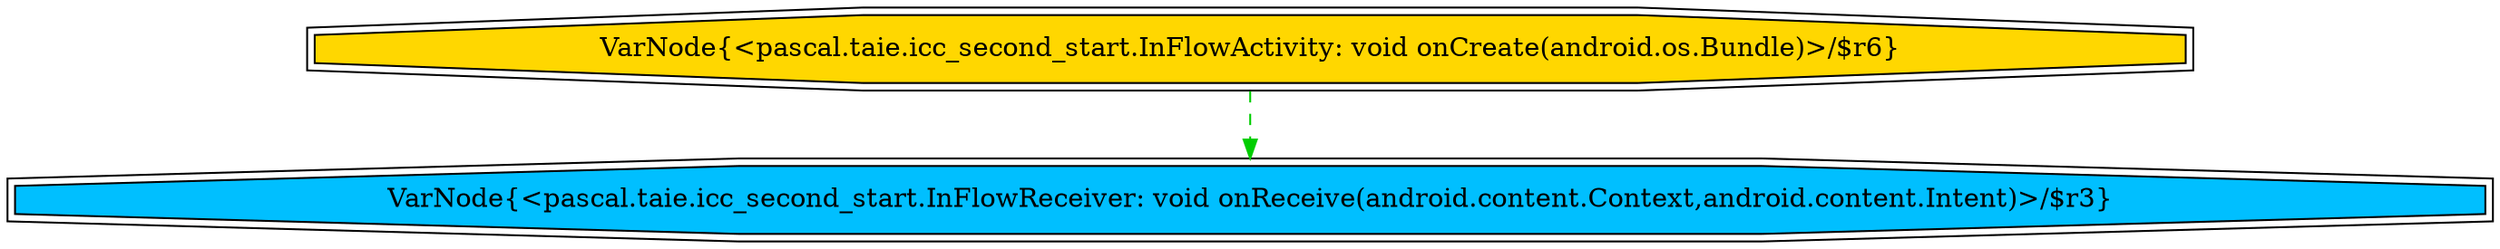 digraph G {
  node [];
  edge [];
  "VarNode{<pascal.taie.icc_second_start.InFlowActivity: void onCreate(android.os.Bundle)>/$r6}" [fillcolor=gold,shape=doubleoctagon,style=filled];
  "VarNode{<pascal.taie.icc_second_start.InFlowReceiver: void onReceive(android.content.Context,android.content.Intent)>/$r3}" [fillcolor=deepskyblue,shape=doubleoctagon,style=filled];
  "VarNode{<pascal.taie.icc_second_start.InFlowActivity: void onCreate(android.os.Bundle)>/$r6}" -> "VarNode{<pascal.taie.icc_second_start.InFlowReceiver: void onReceive(android.content.Context,android.content.Intent)>/$r3}" [color=green3,style=dashed];
}
